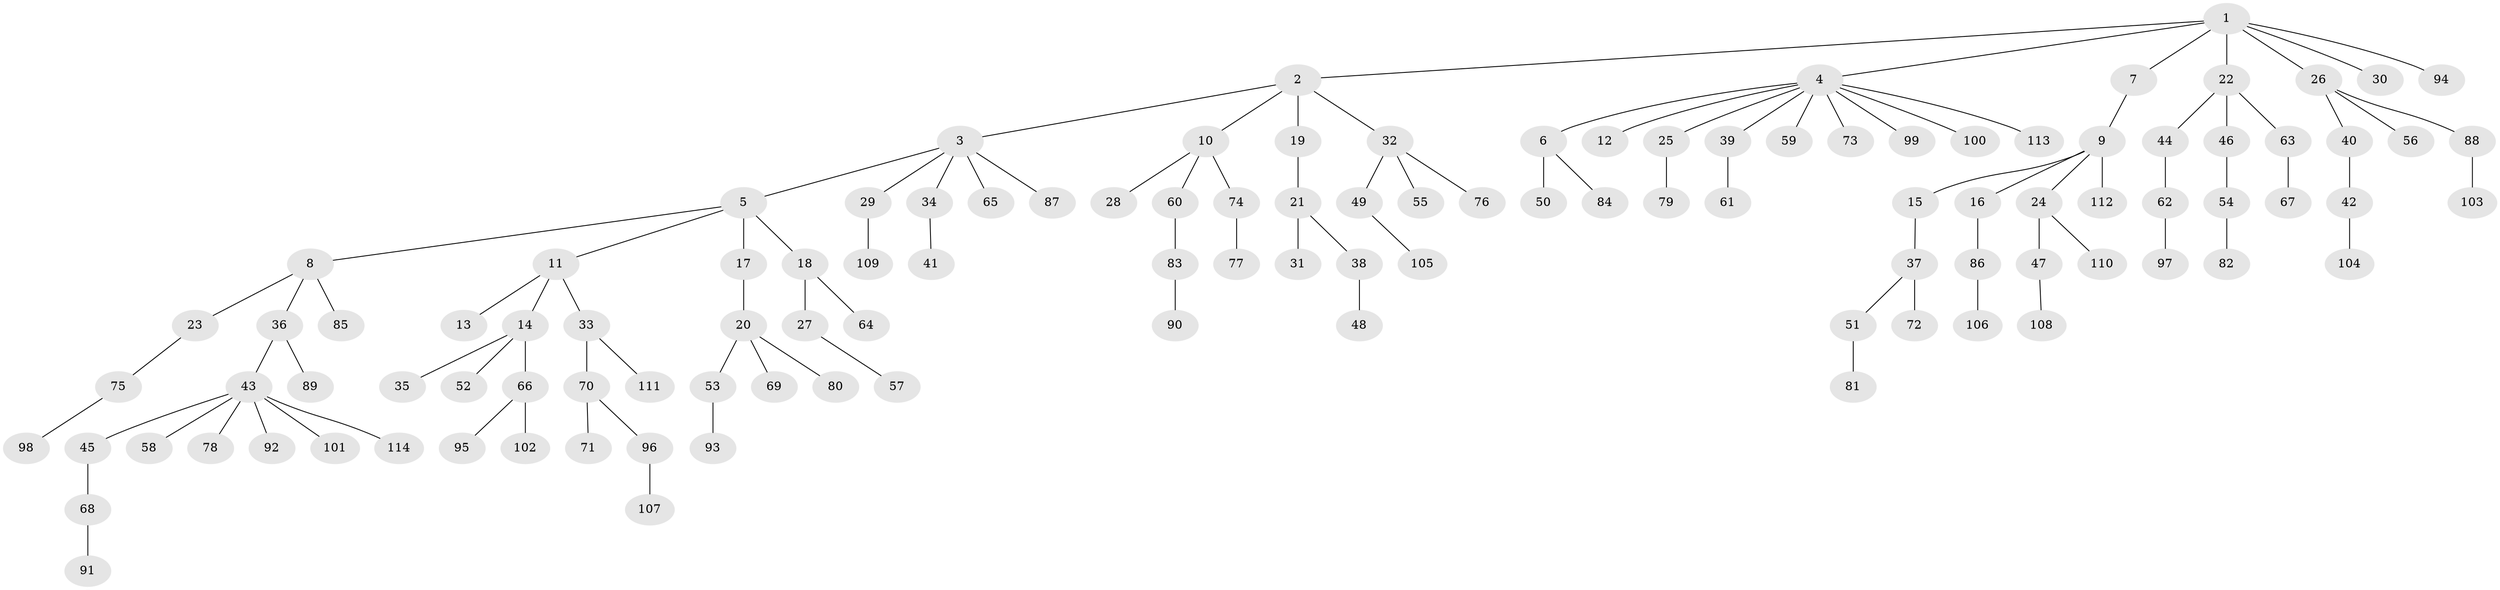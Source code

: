 // Generated by graph-tools (version 1.1) at 2025/36/03/09/25 02:36:38]
// undirected, 114 vertices, 113 edges
graph export_dot {
graph [start="1"]
  node [color=gray90,style=filled];
  1;
  2;
  3;
  4;
  5;
  6;
  7;
  8;
  9;
  10;
  11;
  12;
  13;
  14;
  15;
  16;
  17;
  18;
  19;
  20;
  21;
  22;
  23;
  24;
  25;
  26;
  27;
  28;
  29;
  30;
  31;
  32;
  33;
  34;
  35;
  36;
  37;
  38;
  39;
  40;
  41;
  42;
  43;
  44;
  45;
  46;
  47;
  48;
  49;
  50;
  51;
  52;
  53;
  54;
  55;
  56;
  57;
  58;
  59;
  60;
  61;
  62;
  63;
  64;
  65;
  66;
  67;
  68;
  69;
  70;
  71;
  72;
  73;
  74;
  75;
  76;
  77;
  78;
  79;
  80;
  81;
  82;
  83;
  84;
  85;
  86;
  87;
  88;
  89;
  90;
  91;
  92;
  93;
  94;
  95;
  96;
  97;
  98;
  99;
  100;
  101;
  102;
  103;
  104;
  105;
  106;
  107;
  108;
  109;
  110;
  111;
  112;
  113;
  114;
  1 -- 2;
  1 -- 4;
  1 -- 7;
  1 -- 22;
  1 -- 26;
  1 -- 30;
  1 -- 94;
  2 -- 3;
  2 -- 10;
  2 -- 19;
  2 -- 32;
  3 -- 5;
  3 -- 29;
  3 -- 34;
  3 -- 65;
  3 -- 87;
  4 -- 6;
  4 -- 12;
  4 -- 25;
  4 -- 39;
  4 -- 59;
  4 -- 73;
  4 -- 99;
  4 -- 100;
  4 -- 113;
  5 -- 8;
  5 -- 11;
  5 -- 17;
  5 -- 18;
  6 -- 50;
  6 -- 84;
  7 -- 9;
  8 -- 23;
  8 -- 36;
  8 -- 85;
  9 -- 15;
  9 -- 16;
  9 -- 24;
  9 -- 112;
  10 -- 28;
  10 -- 60;
  10 -- 74;
  11 -- 13;
  11 -- 14;
  11 -- 33;
  14 -- 35;
  14 -- 52;
  14 -- 66;
  15 -- 37;
  16 -- 86;
  17 -- 20;
  18 -- 27;
  18 -- 64;
  19 -- 21;
  20 -- 53;
  20 -- 69;
  20 -- 80;
  21 -- 31;
  21 -- 38;
  22 -- 44;
  22 -- 46;
  22 -- 63;
  23 -- 75;
  24 -- 47;
  24 -- 110;
  25 -- 79;
  26 -- 40;
  26 -- 56;
  26 -- 88;
  27 -- 57;
  29 -- 109;
  32 -- 49;
  32 -- 55;
  32 -- 76;
  33 -- 70;
  33 -- 111;
  34 -- 41;
  36 -- 43;
  36 -- 89;
  37 -- 51;
  37 -- 72;
  38 -- 48;
  39 -- 61;
  40 -- 42;
  42 -- 104;
  43 -- 45;
  43 -- 58;
  43 -- 78;
  43 -- 92;
  43 -- 101;
  43 -- 114;
  44 -- 62;
  45 -- 68;
  46 -- 54;
  47 -- 108;
  49 -- 105;
  51 -- 81;
  53 -- 93;
  54 -- 82;
  60 -- 83;
  62 -- 97;
  63 -- 67;
  66 -- 95;
  66 -- 102;
  68 -- 91;
  70 -- 71;
  70 -- 96;
  74 -- 77;
  75 -- 98;
  83 -- 90;
  86 -- 106;
  88 -- 103;
  96 -- 107;
}
